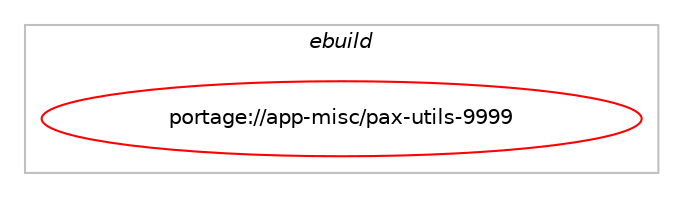 digraph prolog {

# *************
# Graph options
# *************

newrank=true;
concentrate=true;
compound=true;
graph [rankdir=LR,fontname=Helvetica,fontsize=10,ranksep=1.5];#, ranksep=2.5, nodesep=0.2];
edge  [arrowhead=vee];
node  [fontname=Helvetica,fontsize=10];

# **********
# The ebuild
# **********

subgraph cluster_leftcol {
color=gray;
label=<<i>ebuild</i>>;
id [label="portage://app-misc/pax-utils-9999", color=red, width=4, href="../app-misc/pax-utils-9999.svg"];
}

# ****************
# The dependencies
# ****************

subgraph cluster_midcol {
color=gray;
label=<<i>dependencies</i>>;
subgraph cluster_compile {
fillcolor="#eeeeee";
style=filled;
label=<<i>compile</i>>;
# *** BEGIN UNKNOWN DEPENDENCY TYPE (TODO) ***
# id -> equal(use_conditional_group(positive,caps,portage://app-misc/pax-utils-9999,[package_dependency(portage://app-misc/pax-utils-9999,install,no,sys-libs,libcap,greaterequal,[2.24,,,2.24],[],[])]))
# *** END UNKNOWN DEPENDENCY TYPE (TODO) ***

# *** BEGIN UNKNOWN DEPENDENCY TYPE (TODO) ***
# id -> equal(use_conditional_group(positive,python,portage://app-misc/pax-utils-9999,[use_conditional_group(positive,python_single_target_python3_10,portage://app-misc/pax-utils-9999,[package_dependency(portage://app-misc/pax-utils-9999,install,no,dev-lang,python,none,[,,],[slot(3.10)],[])]),use_conditional_group(positive,python_single_target_python3_11,portage://app-misc/pax-utils-9999,[package_dependency(portage://app-misc/pax-utils-9999,install,no,dev-lang,python,none,[,,],[slot(3.11)],[])]),use_conditional_group(positive,python_single_target_python3_12,portage://app-misc/pax-utils-9999,[package_dependency(portage://app-misc/pax-utils-9999,install,no,dev-lang,python,none,[,,],[slot(3.12)],[])]),use_conditional_group(positive,python_single_target_python3_10,portage://app-misc/pax-utils-9999,[package_dependency(portage://app-misc/pax-utils-9999,install,no,dev-python,pyelftools,none,[,,],[],[use(enable(python_targets_python3_10),negative)])]),use_conditional_group(positive,python_single_target_python3_11,portage://app-misc/pax-utils-9999,[package_dependency(portage://app-misc/pax-utils-9999,install,no,dev-python,pyelftools,none,[,,],[],[use(enable(python_targets_python3_11),negative)])]),use_conditional_group(positive,python_single_target_python3_12,portage://app-misc/pax-utils-9999,[package_dependency(portage://app-misc/pax-utils-9999,install,no,dev-python,pyelftools,none,[,,],[],[use(enable(python_targets_python3_12),negative)])])]))
# *** END UNKNOWN DEPENDENCY TYPE (TODO) ***

}
subgraph cluster_compileandrun {
fillcolor="#eeeeee";
style=filled;
label=<<i>compile and run</i>>;
}
subgraph cluster_run {
fillcolor="#eeeeee";
style=filled;
label=<<i>run</i>>;
# *** BEGIN UNKNOWN DEPENDENCY TYPE (TODO) ***
# id -> equal(use_conditional_group(positive,caps,portage://app-misc/pax-utils-9999,[package_dependency(portage://app-misc/pax-utils-9999,run,no,sys-libs,libcap,greaterequal,[2.24,,,2.24],[],[])]))
# *** END UNKNOWN DEPENDENCY TYPE (TODO) ***

# *** BEGIN UNKNOWN DEPENDENCY TYPE (TODO) ***
# id -> equal(use_conditional_group(positive,python,portage://app-misc/pax-utils-9999,[use_conditional_group(positive,python_single_target_python3_10,portage://app-misc/pax-utils-9999,[package_dependency(portage://app-misc/pax-utils-9999,run,no,dev-lang,python,none,[,,],[slot(3.10)],[])]),use_conditional_group(positive,python_single_target_python3_11,portage://app-misc/pax-utils-9999,[package_dependency(portage://app-misc/pax-utils-9999,run,no,dev-lang,python,none,[,,],[slot(3.11)],[])]),use_conditional_group(positive,python_single_target_python3_12,portage://app-misc/pax-utils-9999,[package_dependency(portage://app-misc/pax-utils-9999,run,no,dev-lang,python,none,[,,],[slot(3.12)],[])]),use_conditional_group(positive,python_single_target_python3_10,portage://app-misc/pax-utils-9999,[package_dependency(portage://app-misc/pax-utils-9999,run,no,dev-python,pyelftools,none,[,,],[],[use(enable(python_targets_python3_10),negative)])]),use_conditional_group(positive,python_single_target_python3_11,portage://app-misc/pax-utils-9999,[package_dependency(portage://app-misc/pax-utils-9999,run,no,dev-python,pyelftools,none,[,,],[],[use(enable(python_targets_python3_11),negative)])]),use_conditional_group(positive,python_single_target_python3_12,portage://app-misc/pax-utils-9999,[package_dependency(portage://app-misc/pax-utils-9999,run,no,dev-python,pyelftools,none,[,,],[],[use(enable(python_targets_python3_12),negative)])])]))
# *** END UNKNOWN DEPENDENCY TYPE (TODO) ***

}
}

# **************
# The candidates
# **************

subgraph cluster_choices {
rank=same;
color=gray;
label=<<i>candidates</i>>;

}

}
